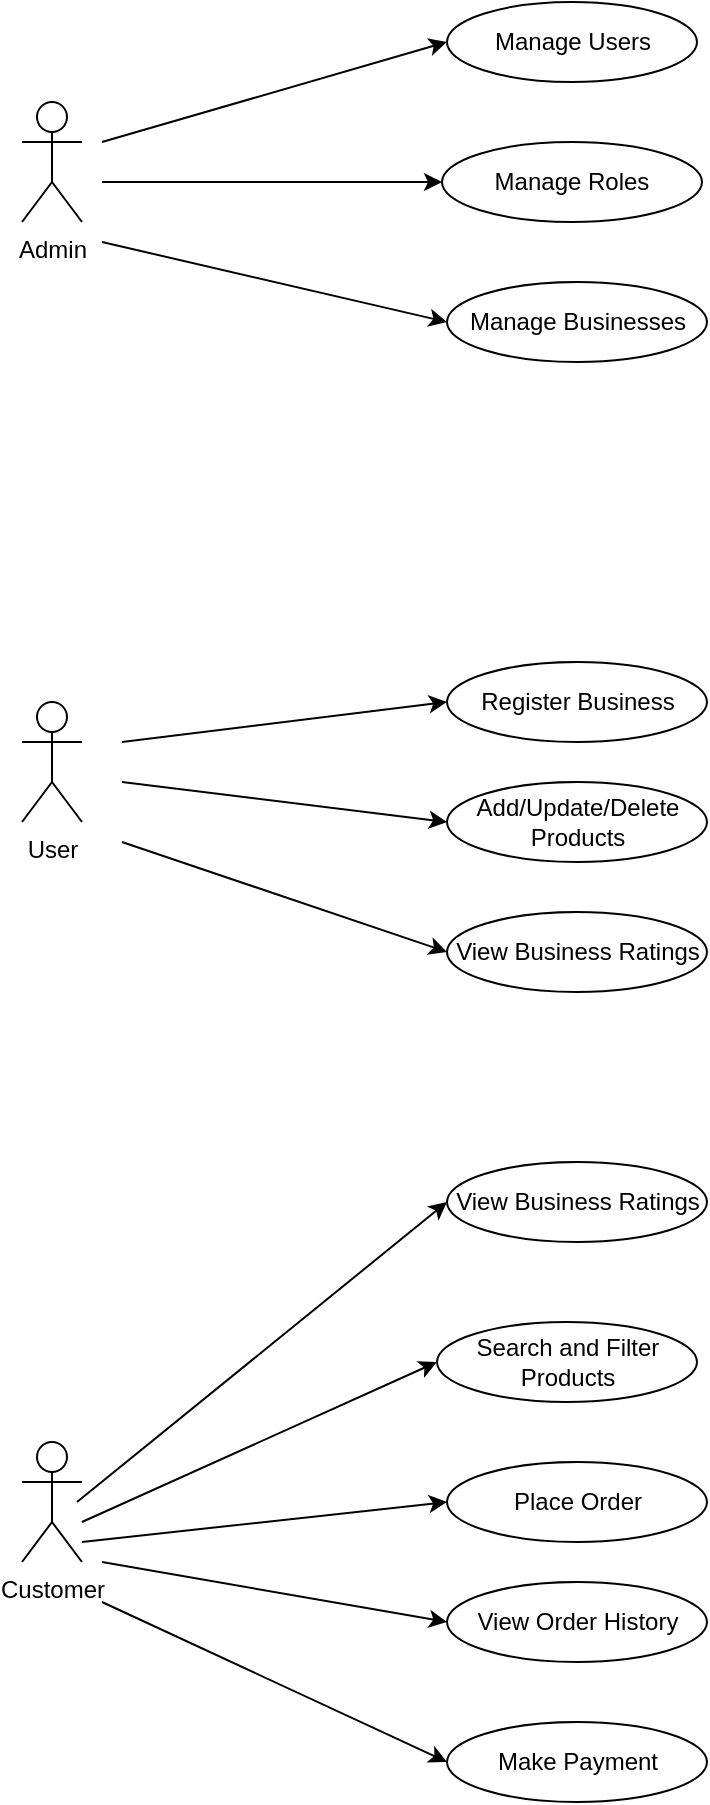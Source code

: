 <mxfile version="24.8.3">
  <diagram name="Page-1" id="8AzohjkiPJaFXsv7H4kR">
    <mxGraphModel dx="794" dy="493" grid="1" gridSize="10" guides="1" tooltips="1" connect="1" arrows="1" fold="1" page="1" pageScale="1" pageWidth="827" pageHeight="1169" math="0" shadow="0">
      <root>
        <mxCell id="0" />
        <mxCell id="1" parent="0" />
        <mxCell id="ZqbZmfWzhe083Lsz4k_u-9" value="Admin" style="shape=umlActor;verticalLabelPosition=bottom;verticalAlign=top;html=1;outlineConnect=0;" vertex="1" parent="1">
          <mxGeometry x="220" y="160" width="30" height="60" as="geometry" />
        </mxCell>
        <mxCell id="ZqbZmfWzhe083Lsz4k_u-10" value="Manage Users" style="ellipse;whiteSpace=wrap;html=1;" vertex="1" parent="1">
          <mxGeometry x="432.5" y="110" width="125" height="40" as="geometry" />
        </mxCell>
        <mxCell id="ZqbZmfWzhe083Lsz4k_u-13" value="Manage Roles" style="ellipse;whiteSpace=wrap;html=1;" vertex="1" parent="1">
          <mxGeometry x="430" y="180" width="130" height="40" as="geometry" />
        </mxCell>
        <mxCell id="ZqbZmfWzhe083Lsz4k_u-14" value="Manage Businesses" style="ellipse;whiteSpace=wrap;html=1;" vertex="1" parent="1">
          <mxGeometry x="432.5" y="250" width="130" height="40" as="geometry" />
        </mxCell>
        <mxCell id="ZqbZmfWzhe083Lsz4k_u-15" value="User" style="shape=umlActor;verticalLabelPosition=bottom;verticalAlign=top;html=1;outlineConnect=0;" vertex="1" parent="1">
          <mxGeometry x="220" y="460" width="30" height="60" as="geometry" />
        </mxCell>
        <mxCell id="ZqbZmfWzhe083Lsz4k_u-16" value="Register Business" style="ellipse;whiteSpace=wrap;html=1;" vertex="1" parent="1">
          <mxGeometry x="432.5" y="440" width="130" height="40" as="geometry" />
        </mxCell>
        <mxCell id="ZqbZmfWzhe083Lsz4k_u-17" value="Add/Update/Delete Products" style="ellipse;whiteSpace=wrap;html=1;" vertex="1" parent="1">
          <mxGeometry x="432.5" y="500" width="130" height="40" as="geometry" />
        </mxCell>
        <mxCell id="ZqbZmfWzhe083Lsz4k_u-18" value="View Business Ratings" style="ellipse;whiteSpace=wrap;html=1;" vertex="1" parent="1">
          <mxGeometry x="432.5" y="565" width="130" height="40" as="geometry" />
        </mxCell>
        <mxCell id="ZqbZmfWzhe083Lsz4k_u-19" value="View Business Ratings" style="ellipse;whiteSpace=wrap;html=1;" vertex="1" parent="1">
          <mxGeometry x="432.5" y="690" width="130" height="40" as="geometry" />
        </mxCell>
        <mxCell id="ZqbZmfWzhe083Lsz4k_u-20" value="Customer" style="shape=umlActor;verticalLabelPosition=bottom;verticalAlign=top;html=1;outlineConnect=0;" vertex="1" parent="1">
          <mxGeometry x="220" y="830" width="30" height="60" as="geometry" />
        </mxCell>
        <mxCell id="ZqbZmfWzhe083Lsz4k_u-21" value="Search and Filter Products" style="ellipse;whiteSpace=wrap;html=1;" vertex="1" parent="1">
          <mxGeometry x="427.5" y="770" width="130" height="40" as="geometry" />
        </mxCell>
        <mxCell id="ZqbZmfWzhe083Lsz4k_u-22" value="View Order History" style="ellipse;whiteSpace=wrap;html=1;" vertex="1" parent="1">
          <mxGeometry x="432.5" y="900" width="130" height="40" as="geometry" />
        </mxCell>
        <mxCell id="ZqbZmfWzhe083Lsz4k_u-23" value="Make Payment" style="ellipse;whiteSpace=wrap;html=1;" vertex="1" parent="1">
          <mxGeometry x="432.5" y="970" width="130" height="40" as="geometry" />
        </mxCell>
        <mxCell id="ZqbZmfWzhe083Lsz4k_u-24" value="" style="endArrow=classic;html=1;rounded=0;entryX=0;entryY=0.5;entryDx=0;entryDy=0;" edge="1" parent="1" target="ZqbZmfWzhe083Lsz4k_u-10">
          <mxGeometry width="50" height="50" relative="1" as="geometry">
            <mxPoint x="260" y="180" as="sourcePoint" />
            <mxPoint x="310" y="130" as="targetPoint" />
          </mxGeometry>
        </mxCell>
        <mxCell id="ZqbZmfWzhe083Lsz4k_u-25" value="" style="endArrow=classic;html=1;rounded=0;entryX=0;entryY=0.5;entryDx=0;entryDy=0;" edge="1" parent="1" target="ZqbZmfWzhe083Lsz4k_u-13">
          <mxGeometry width="50" height="50" relative="1" as="geometry">
            <mxPoint x="260" y="200" as="sourcePoint" />
            <mxPoint x="310" y="160" as="targetPoint" />
          </mxGeometry>
        </mxCell>
        <mxCell id="ZqbZmfWzhe083Lsz4k_u-26" value="" style="endArrow=classic;html=1;rounded=0;entryX=0;entryY=0.5;entryDx=0;entryDy=0;" edge="1" parent="1" target="ZqbZmfWzhe083Lsz4k_u-14">
          <mxGeometry width="50" height="50" relative="1" as="geometry">
            <mxPoint x="260" y="230" as="sourcePoint" />
            <mxPoint x="310" y="180" as="targetPoint" />
          </mxGeometry>
        </mxCell>
        <mxCell id="ZqbZmfWzhe083Lsz4k_u-27" value="Place Order" style="ellipse;whiteSpace=wrap;html=1;" vertex="1" parent="1">
          <mxGeometry x="432.5" y="840" width="130" height="40" as="geometry" />
        </mxCell>
        <mxCell id="ZqbZmfWzhe083Lsz4k_u-28" value="" style="endArrow=classic;html=1;rounded=0;entryX=0;entryY=0.5;entryDx=0;entryDy=0;" edge="1" parent="1" target="ZqbZmfWzhe083Lsz4k_u-16">
          <mxGeometry width="50" height="50" relative="1" as="geometry">
            <mxPoint x="270" y="480" as="sourcePoint" />
            <mxPoint x="320" y="430" as="targetPoint" />
          </mxGeometry>
        </mxCell>
        <mxCell id="ZqbZmfWzhe083Lsz4k_u-29" value="" style="endArrow=classic;html=1;rounded=0;entryX=0;entryY=0.5;entryDx=0;entryDy=0;" edge="1" parent="1" target="ZqbZmfWzhe083Lsz4k_u-17">
          <mxGeometry width="50" height="50" relative="1" as="geometry">
            <mxPoint x="270" y="500" as="sourcePoint" />
            <mxPoint x="320" y="450" as="targetPoint" />
          </mxGeometry>
        </mxCell>
        <mxCell id="ZqbZmfWzhe083Lsz4k_u-30" value="" style="endArrow=classic;html=1;rounded=0;entryX=0;entryY=0.5;entryDx=0;entryDy=0;" edge="1" parent="1" target="ZqbZmfWzhe083Lsz4k_u-18">
          <mxGeometry width="50" height="50" relative="1" as="geometry">
            <mxPoint x="270" y="530" as="sourcePoint" />
            <mxPoint x="320" y="480" as="targetPoint" />
          </mxGeometry>
        </mxCell>
        <mxCell id="ZqbZmfWzhe083Lsz4k_u-31" value="" style="endArrow=classic;html=1;rounded=0;entryX=0;entryY=0.5;entryDx=0;entryDy=0;" edge="1" parent="1" target="ZqbZmfWzhe083Lsz4k_u-19">
          <mxGeometry width="50" height="50" relative="1" as="geometry">
            <mxPoint x="247.5" y="860" as="sourcePoint" />
            <mxPoint x="430" y="830" as="targetPoint" />
          </mxGeometry>
        </mxCell>
        <mxCell id="ZqbZmfWzhe083Lsz4k_u-32" value="" style="endArrow=classic;html=1;rounded=0;entryX=0;entryY=0.5;entryDx=0;entryDy=0;" edge="1" parent="1" target="ZqbZmfWzhe083Lsz4k_u-21">
          <mxGeometry width="50" height="50" relative="1" as="geometry">
            <mxPoint x="250" y="870" as="sourcePoint" />
            <mxPoint x="427.5" y="900" as="targetPoint" />
          </mxGeometry>
        </mxCell>
        <mxCell id="ZqbZmfWzhe083Lsz4k_u-33" value="" style="endArrow=classic;html=1;rounded=0;entryX=0;entryY=0.5;entryDx=0;entryDy=0;" edge="1" parent="1" target="ZqbZmfWzhe083Lsz4k_u-27">
          <mxGeometry width="50" height="50" relative="1" as="geometry">
            <mxPoint x="250" y="880" as="sourcePoint" />
            <mxPoint x="300" y="830" as="targetPoint" />
          </mxGeometry>
        </mxCell>
        <mxCell id="ZqbZmfWzhe083Lsz4k_u-35" value="" style="endArrow=classic;html=1;rounded=0;entryX=0;entryY=0.5;entryDx=0;entryDy=0;" edge="1" parent="1" target="ZqbZmfWzhe083Lsz4k_u-22">
          <mxGeometry width="50" height="50" relative="1" as="geometry">
            <mxPoint x="260" y="890" as="sourcePoint" />
            <mxPoint x="310" y="870" as="targetPoint" />
          </mxGeometry>
        </mxCell>
        <mxCell id="ZqbZmfWzhe083Lsz4k_u-40" value="" style="endArrow=classic;html=1;rounded=0;entryX=0;entryY=0.5;entryDx=0;entryDy=0;" edge="1" parent="1" target="ZqbZmfWzhe083Lsz4k_u-23">
          <mxGeometry width="50" height="50" relative="1" as="geometry">
            <mxPoint x="260" y="910" as="sourcePoint" />
            <mxPoint x="310" y="860" as="targetPoint" />
          </mxGeometry>
        </mxCell>
      </root>
    </mxGraphModel>
  </diagram>
</mxfile>
